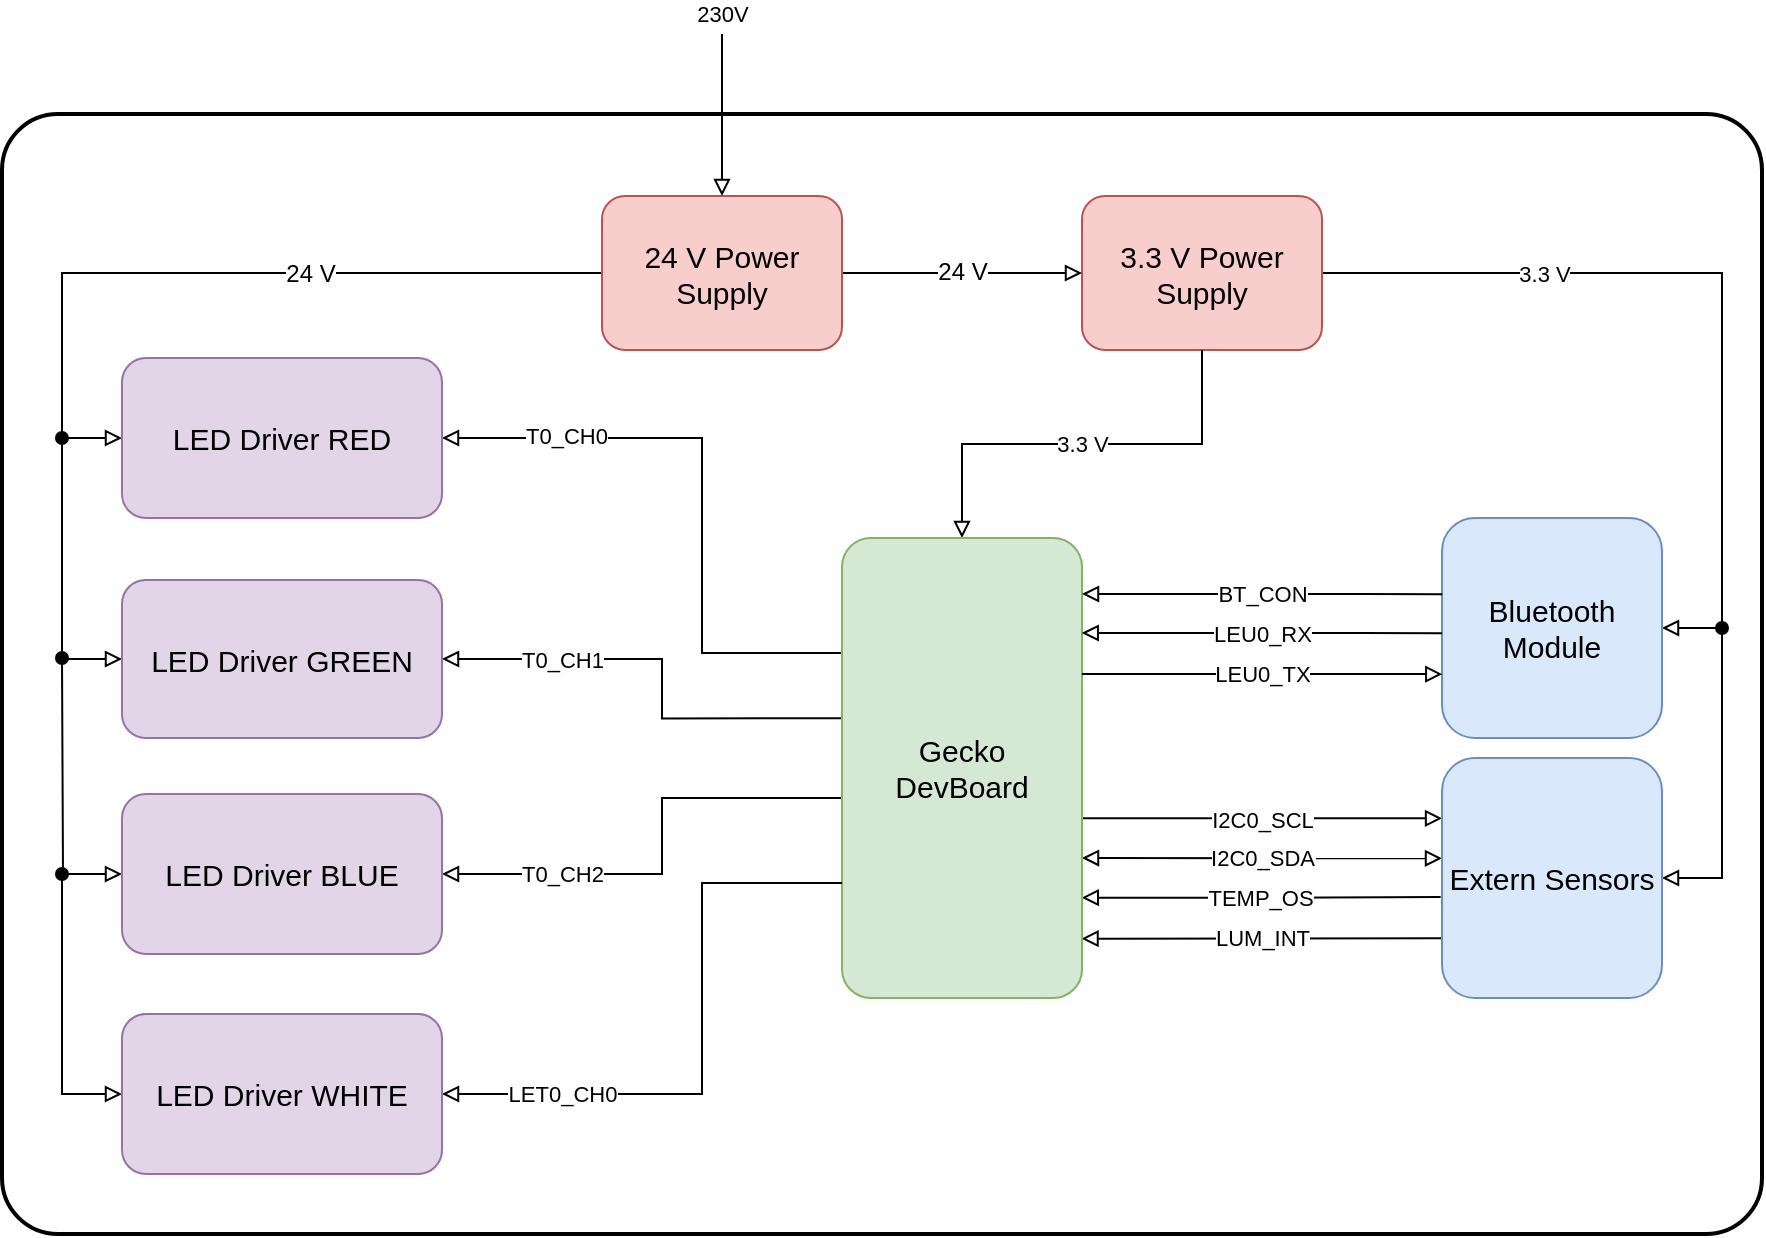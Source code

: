 <mxfile version="13.0.3" type="device"><diagram name="Page-1" id="16e2658f-23c8-b752-8be9-c03fbebb8bbe"><mxGraphModel dx="365" dy="959" grid="1" gridSize="10" guides="1" tooltips="1" connect="1" arrows="1" fold="1" page="1" pageScale="1" pageWidth="1169" pageHeight="827" background="#ffffff" math="0" shadow="0"><root><mxCell id="0"/><mxCell id="1" parent="0"/><mxCell id="PvFW-rAv-xeWWVNKAY3d-3" value="" style="rounded=1;whiteSpace=wrap;html=1;fillColor=none;arcSize=5;strokeWidth=2;" vertex="1" parent="1"><mxGeometry x="120" y="120" width="880" height="560" as="geometry"/></mxCell><mxCell id="k6R8fSSU-Jr_y9AQkumB-32" value="3.3 V" style="edgeStyle=orthogonalEdgeStyle;rounded=0;orthogonalLoop=1;jettySize=auto;html=1;exitX=1;exitY=0.5;exitDx=0;exitDy=0;entryX=1;entryY=0.5;entryDx=0;entryDy=0;startArrow=none;startFill=0;endArrow=block;endFill=0;" parent="1" source="4BGAsJXgQ9XvVzMT_46S-2" target="k6R8fSSU-Jr_y9AQkumB-1" edge="1"><mxGeometry x="-0.458" relative="1" as="geometry"><Array as="points"><mxPoint x="980" y="200"/><mxPoint x="980" y="377"/></Array><mxPoint as="offset"/></mxGeometry></mxCell><mxCell id="4BGAsJXgQ9XvVzMT_46S-2" value="3.3 V Power Supply" style="rounded=1;whiteSpace=wrap;html=1;fillColor=#f8cecc;strokeColor=#b85450;fontSize=15;" parent="1" vertex="1"><mxGeometry x="660" y="161" width="120" height="77" as="geometry"/></mxCell><mxCell id="k6R8fSSU-Jr_y9AQkumB-18" value="T0_CH1" style="edgeStyle=orthogonalEdgeStyle;rounded=0;orthogonalLoop=1;jettySize=auto;html=1;exitX=1;exitY=0.5;exitDx=0;exitDy=0;startArrow=block;startFill=0;endArrow=none;endFill=0;entryX=-0.004;entryY=0.392;entryDx=0;entryDy=0;entryPerimeter=0;" parent="1" source="4BGAsJXgQ9XvVzMT_46S-3" target="CMREIWABx0_DqhsUBA-F-1" edge="1"><mxGeometry x="-0.475" relative="1" as="geometry"><mxPoint x="480" y="432" as="targetPoint"/><Array as="points"><mxPoint x="450" y="393"/><mxPoint x="450" y="422"/></Array><mxPoint as="offset"/></mxGeometry></mxCell><mxCell id="k6R8fSSU-Jr_y9AQkumB-37" style="edgeStyle=orthogonalEdgeStyle;rounded=0;orthogonalLoop=1;jettySize=auto;html=1;exitX=0;exitY=0.5;exitDx=0;exitDy=0;startArrow=block;startFill=0;endArrow=oval;endFill=1;" parent="1" source="4BGAsJXgQ9XvVzMT_46S-3" edge="1"><mxGeometry relative="1" as="geometry"><mxPoint x="150" y="282" as="targetPoint"/><Array as="points"><mxPoint x="150" y="393"/><mxPoint x="150" y="282"/></Array></mxGeometry></mxCell><mxCell id="4BGAsJXgQ9XvVzMT_46S-3" value="LED Driver GREEN" style="rounded=1;whiteSpace=wrap;html=1;fillColor=#e1d5e7;fontSize=15;strokeColor=#9673a6;" parent="1" vertex="1"><mxGeometry x="180" y="353" width="160" height="79" as="geometry"/></mxCell><mxCell id="k6R8fSSU-Jr_y9AQkumB-21" value="T0_CH2" style="edgeStyle=orthogonalEdgeStyle;rounded=0;orthogonalLoop=1;jettySize=auto;html=1;exitX=1;exitY=0.5;exitDx=0;exitDy=0;startArrow=block;startFill=0;endArrow=none;endFill=0;entryX=-0.004;entryY=0.565;entryDx=0;entryDy=0;entryPerimeter=0;" parent="1" source="4BGAsJXgQ9XvVzMT_46S-4" target="CMREIWABx0_DqhsUBA-F-1" edge="1"><mxGeometry x="-0.495" relative="1" as="geometry"><mxPoint x="539" y="462" as="targetPoint"/><Array as="points"><mxPoint x="450" y="500"/><mxPoint x="450" y="462"/></Array><mxPoint as="offset"/></mxGeometry></mxCell><mxCell id="k6R8fSSU-Jr_y9AQkumB-38" style="edgeStyle=orthogonalEdgeStyle;rounded=0;orthogonalLoop=1;jettySize=auto;html=1;exitX=0;exitY=0.5;exitDx=0;exitDy=0;startArrow=block;startFill=0;endArrow=oval;endFill=1;" parent="1" source="4BGAsJXgQ9XvVzMT_46S-4" edge="1"><mxGeometry relative="1" as="geometry"><mxPoint x="150" y="392" as="targetPoint"/></mxGeometry></mxCell><mxCell id="4BGAsJXgQ9XvVzMT_46S-4" value="LED Driver BLUE" style="rounded=1;whiteSpace=wrap;html=1;fillColor=#e1d5e7;fontSize=15;strokeColor=#9673a6;" parent="1" vertex="1"><mxGeometry x="180" y="460" width="160" height="80" as="geometry"/></mxCell><mxCell id="k6R8fSSU-Jr_y9AQkumB-17" style="edgeStyle=orthogonalEdgeStyle;rounded=0;orthogonalLoop=1;jettySize=auto;html=1;exitX=0;exitY=0.25;exitDx=0;exitDy=0;entryX=1;entryY=0.5;entryDx=0;entryDy=0;startArrow=none;startFill=0;endArrow=block;endFill=0;" parent="1" source="CMREIWABx0_DqhsUBA-F-1" target="k6R8fSSU-Jr_y9AQkumB-2" edge="1"><mxGeometry relative="1" as="geometry"><Array as="points"><mxPoint x="470" y="390"/><mxPoint x="470" y="282"/></Array></mxGeometry></mxCell><mxCell id="k6R8fSSU-Jr_y9AQkumB-43" value="T0_CH0" style="text;html=1;resizable=0;points=[];align=center;verticalAlign=middle;labelBackgroundColor=#ffffff;spacingTop=-18;fontSize=11;" parent="k6R8fSSU-Jr_y9AQkumB-17" vertex="1" connectable="0"><mxGeometry x="0.639" y="5" relative="1" as="geometry"><mxPoint x="6.5" y="3" as="offset"/></mxGeometry></mxCell><mxCell id="k6R8fSSU-Jr_y9AQkumB-22" value="LUM_INT" style="edgeStyle=orthogonalEdgeStyle;rounded=0;orthogonalLoop=1;jettySize=auto;html=1;exitX=0.998;exitY=0.871;exitDx=0;exitDy=0;startArrow=block;startFill=0;endArrow=none;endFill=0;entryX=-0.002;entryY=0.635;entryDx=0;entryDy=0;entryPerimeter=0;exitPerimeter=0;" parent="1" source="CMREIWABx0_DqhsUBA-F-1" edge="1"><mxGeometry relative="1" as="geometry"><mxPoint x="840.034" y="532.138" as="targetPoint"/><Array as="points"><mxPoint x="750" y="532"/></Array></mxGeometry></mxCell><mxCell id="k6R8fSSU-Jr_y9AQkumB-23" value="TEMP_OS" style="edgeStyle=orthogonalEdgeStyle;rounded=0;orthogonalLoop=1;jettySize=auto;html=1;exitX=0.999;exitY=0.782;exitDx=0;exitDy=0;entryX=-0.003;entryY=0.542;entryDx=0;entryDy=0;startArrow=block;startFill=0;endArrow=none;endFill=0;exitPerimeter=0;entryPerimeter=0;" parent="1" source="CMREIWABx0_DqhsUBA-F-1" edge="1"><mxGeometry relative="1" as="geometry"><mxPoint x="839.345" y="511.448" as="targetPoint"/><Array as="points"><mxPoint x="750" y="511"/></Array></mxGeometry></mxCell><mxCell id="k6R8fSSU-Jr_y9AQkumB-24" value="I2C0_SDA" style="edgeStyle=orthogonalEdgeStyle;rounded=0;orthogonalLoop=1;jettySize=auto;html=1;startArrow=block;startFill=0;endArrow=block;endFill=0;" parent="1" edge="1"><mxGeometry x="-0.002" relative="1" as="geometry"><mxPoint x="660" y="492" as="sourcePoint"/><mxPoint x="840" y="492.138" as="targetPoint"/><Array as="points"><mxPoint x="660" y="492"/></Array><mxPoint as="offset"/></mxGeometry></mxCell><mxCell id="k6R8fSSU-Jr_y9AQkumB-25" value="I2C0_SCL" style="edgeStyle=orthogonalEdgeStyle;rounded=0;orthogonalLoop=1;jettySize=auto;html=1;exitX=0.999;exitY=0.609;exitDx=0;exitDy=0;startArrow=none;startFill=0;endArrow=block;endFill=0;entryX=-0.002;entryY=0.361;entryDx=0;entryDy=0;entryPerimeter=0;exitPerimeter=0;" parent="1" source="CMREIWABx0_DqhsUBA-F-1" edge="1"><mxGeometry relative="1" as="geometry"><mxPoint x="840.034" y="472.138" as="targetPoint"/><Array as="points"/></mxGeometry></mxCell><mxCell id="k6R8fSSU-Jr_y9AQkumB-48" value="3.3 V" style="edgeStyle=orthogonalEdgeStyle;rounded=0;orthogonalLoop=1;jettySize=auto;html=1;exitX=0.5;exitY=0;exitDx=0;exitDy=0;entryX=0.5;entryY=1;entryDx=0;entryDy=0;startArrow=block;startFill=0;endArrow=none;endFill=0;" parent="1" source="CMREIWABx0_DqhsUBA-F-1" target="4BGAsJXgQ9XvVzMT_46S-2" edge="1"><mxGeometry relative="1" as="geometry"/></mxCell><mxCell id="CMREIWABx0_DqhsUBA-F-1" value="Gecko &lt;br&gt;DevBoard" style="rounded=1;whiteSpace=wrap;html=1;arcSize=12;fillColor=#d5e8d4;strokeColor=#82b366;fontSize=15;" parent="1" vertex="1"><mxGeometry x="540" y="332" width="120" height="230" as="geometry"/></mxCell><mxCell id="k6R8fSSU-Jr_y9AQkumB-31" style="edgeStyle=orthogonalEdgeStyle;rounded=0;orthogonalLoop=1;jettySize=auto;html=1;exitX=1;exitY=0.5;exitDx=0;exitDy=0;startArrow=none;startFill=0;endArrow=block;endFill=0;entryX=0;entryY=0.5;entryDx=0;entryDy=0;" parent="1" source="k6R8fSSU-Jr_y9AQkumB-44" target="4BGAsJXgQ9XvVzMT_46S-2" edge="1"><mxGeometry relative="1" as="geometry"><mxPoint x="539.529" y="199.059" as="sourcePoint"/><mxPoint x="650" y="200" as="targetPoint"/></mxGeometry></mxCell><mxCell id="k6R8fSSU-Jr_y9AQkumB-42" value="24 V" style="text;html=1;resizable=0;points=[];align=center;verticalAlign=middle;labelBackgroundColor=#ffffff;spacingTop=-2;" parent="k6R8fSSU-Jr_y9AQkumB-31" vertex="1" connectable="0"><mxGeometry x="-0.236" y="5" relative="1" as="geometry"><mxPoint x="14" y="5.5" as="offset"/></mxGeometry></mxCell><mxCell id="k6R8fSSU-Jr_y9AQkumB-1" value="Bluetooth Module" style="rounded=1;whiteSpace=wrap;html=1;fillColor=#dae8fc;strokeColor=#6c8ebf;fontSize=15;" parent="1" vertex="1"><mxGeometry x="840" y="322" width="110" height="110" as="geometry"/></mxCell><mxCell id="k6R8fSSU-Jr_y9AQkumB-35" style="edgeStyle=orthogonalEdgeStyle;rounded=0;orthogonalLoop=1;jettySize=auto;html=1;startArrow=block;startFill=0;endArrow=none;endFill=0;entryX=0;entryY=0.5;entryDx=0;entryDy=0;exitX=0;exitY=0.5;exitDx=0;exitDy=0;" parent="1" source="k6R8fSSU-Jr_y9AQkumB-2" target="k6R8fSSU-Jr_y9AQkumB-44" edge="1"><mxGeometry relative="1" as="geometry"><mxPoint x="410" y="199" as="targetPoint"/><Array as="points"><mxPoint x="150" y="282"/><mxPoint x="150" y="200"/></Array><mxPoint x="170" y="330" as="sourcePoint"/></mxGeometry></mxCell><mxCell id="k6R8fSSU-Jr_y9AQkumB-41" value="24 V" style="text;html=1;resizable=0;points=[];align=center;verticalAlign=middle;labelBackgroundColor=#ffffff;" parent="k6R8fSSU-Jr_y9AQkumB-35" vertex="1" connectable="0"><mxGeometry x="0.254" y="-2" relative="1" as="geometry"><mxPoint x="-3.5" y="-2" as="offset"/></mxGeometry></mxCell><mxCell id="k6R8fSSU-Jr_y9AQkumB-2" value="LED Driver RED" style="rounded=1;whiteSpace=wrap;html=1;fillColor=#e1d5e7;fontSize=15;strokeColor=#9673a6;" parent="1" vertex="1"><mxGeometry x="180" y="242" width="160" height="80" as="geometry"/></mxCell><mxCell id="k6R8fSSU-Jr_y9AQkumB-20" value="LET0_CH0" style="edgeStyle=orthogonalEdgeStyle;rounded=0;orthogonalLoop=1;jettySize=auto;html=1;exitX=1;exitY=0.5;exitDx=0;exitDy=0;entryX=0;entryY=0.75;entryDx=0;entryDy=0;startArrow=block;startFill=0;endArrow=none;endFill=0;" parent="1" source="k6R8fSSU-Jr_y9AQkumB-3" target="CMREIWABx0_DqhsUBA-F-1" edge="1"><mxGeometry x="-0.607" relative="1" as="geometry"><Array as="points"><mxPoint x="470" y="610"/><mxPoint x="470" y="505"/></Array><mxPoint as="offset"/></mxGeometry></mxCell><mxCell id="k6R8fSSU-Jr_y9AQkumB-40" style="edgeStyle=orthogonalEdgeStyle;rounded=0;orthogonalLoop=1;jettySize=auto;html=1;exitX=0;exitY=0.5;exitDx=0;exitDy=0;startArrow=block;startFill=0;endArrow=oval;endFill=1;" parent="1" source="k6R8fSSU-Jr_y9AQkumB-3" edge="1"><mxGeometry relative="1" as="geometry"><mxPoint x="150" y="500" as="targetPoint"/><Array as="points"><mxPoint x="150" y="610"/></Array></mxGeometry></mxCell><mxCell id="k6R8fSSU-Jr_y9AQkumB-3" value="LED Driver WHITE" style="rounded=1;whiteSpace=wrap;html=1;fillColor=#e1d5e7;fontSize=15;strokeColor=#9673a6;" parent="1" vertex="1"><mxGeometry x="180" y="570" width="160" height="80" as="geometry"/></mxCell><mxCell id="k6R8fSSU-Jr_y9AQkumB-33" style="edgeStyle=orthogonalEdgeStyle;rounded=0;orthogonalLoop=1;jettySize=auto;html=1;exitX=1;exitY=0.5;exitDx=0;exitDy=0;startArrow=block;startFill=0;endArrow=oval;endFill=1;" parent="1" source="k6R8fSSU-Jr_y9AQkumB-28" edge="1"><mxGeometry relative="1" as="geometry"><mxPoint x="980" y="377" as="targetPoint"/><Array as="points"><mxPoint x="980" y="502"/><mxPoint x="980" y="377"/></Array></mxGeometry></mxCell><mxCell id="k6R8fSSU-Jr_y9AQkumB-28" value="Extern Sensors" style="rounded=1;whiteSpace=wrap;html=1;fillColor=#dae8fc;strokeColor=#6c8ebf;fontSize=15;" parent="1" vertex="1"><mxGeometry x="840" y="442" width="110" height="120" as="geometry"/></mxCell><mxCell id="k6R8fSSU-Jr_y9AQkumB-44" value="24 V Power Supply" style="rounded=1;whiteSpace=wrap;html=1;fillColor=#f8cecc;strokeColor=#b85450;fontSize=15;" parent="1" vertex="1"><mxGeometry x="420" y="161" width="120" height="77" as="geometry"/></mxCell><mxCell id="fX0WXiAmCfqRVg6VRGgk-1" value="LEU0_TX" style="edgeStyle=orthogonalEdgeStyle;rounded=0;orthogonalLoop=1;jettySize=auto;html=1;exitX=0.999;exitY=0.609;exitDx=0;exitDy=0;startArrow=none;startFill=0;endArrow=block;endFill=0;entryX=-0.002;entryY=0.361;entryDx=0;entryDy=0;entryPerimeter=0;exitPerimeter=0;" parent="1" edge="1"><mxGeometry relative="1" as="geometry"><mxPoint x="840.154" y="400.068" as="targetPoint"/><Array as="points"><mxPoint x="800.15" y="400"/><mxPoint x="800.15" y="400"/></Array><mxPoint x="660" y="400.0" as="sourcePoint"/></mxGeometry></mxCell><mxCell id="fX0WXiAmCfqRVg6VRGgk-2" value="LEU0_RX" style="edgeStyle=orthogonalEdgeStyle;rounded=0;orthogonalLoop=1;jettySize=auto;html=1;exitX=0.999;exitY=0.609;exitDx=0;exitDy=0;startArrow=block;startFill=0;endArrow=none;endFill=0;entryX=-0.002;entryY=0.361;entryDx=0;entryDy=0;entryPerimeter=0;exitPerimeter=0;" parent="1" edge="1"><mxGeometry relative="1" as="geometry"><mxPoint x="840.004" y="379.568" as="targetPoint"/><Array as="points"><mxPoint x="800" y="379.5"/><mxPoint x="800" y="379.5"/></Array><mxPoint x="659.85" y="379.5" as="sourcePoint"/></mxGeometry></mxCell><mxCell id="fX0WXiAmCfqRVg6VRGgk-3" value="BT_CON" style="edgeStyle=orthogonalEdgeStyle;rounded=0;orthogonalLoop=1;jettySize=auto;html=1;exitX=0.999;exitY=0.609;exitDx=0;exitDy=0;startArrow=block;startFill=0;endArrow=none;endFill=0;entryX=-0.002;entryY=0.361;entryDx=0;entryDy=0;entryPerimeter=0;exitPerimeter=0;" parent="1" edge="1"><mxGeometry relative="1" as="geometry"><mxPoint x="840.154" y="360.068" as="targetPoint"/><Array as="points"><mxPoint x="800.15" y="360"/><mxPoint x="800.15" y="360"/></Array><mxPoint x="660" y="360" as="sourcePoint"/></mxGeometry></mxCell><mxCell id="PvFW-rAv-xeWWVNKAY3d-4" value="230V" style="endArrow=block;html=1;entryX=0.5;entryY=0;entryDx=0;entryDy=0;startArrow=none;startFill=0;endFill=0;" edge="1" parent="1" target="k6R8fSSU-Jr_y9AQkumB-44"><mxGeometry x="-1" y="-10" width="50" height="50" relative="1" as="geometry"><mxPoint x="480" y="80" as="sourcePoint"/><mxPoint x="500" y="20" as="targetPoint"/><mxPoint x="10" y="-10" as="offset"/></mxGeometry></mxCell></root></mxGraphModel></diagram></mxfile>